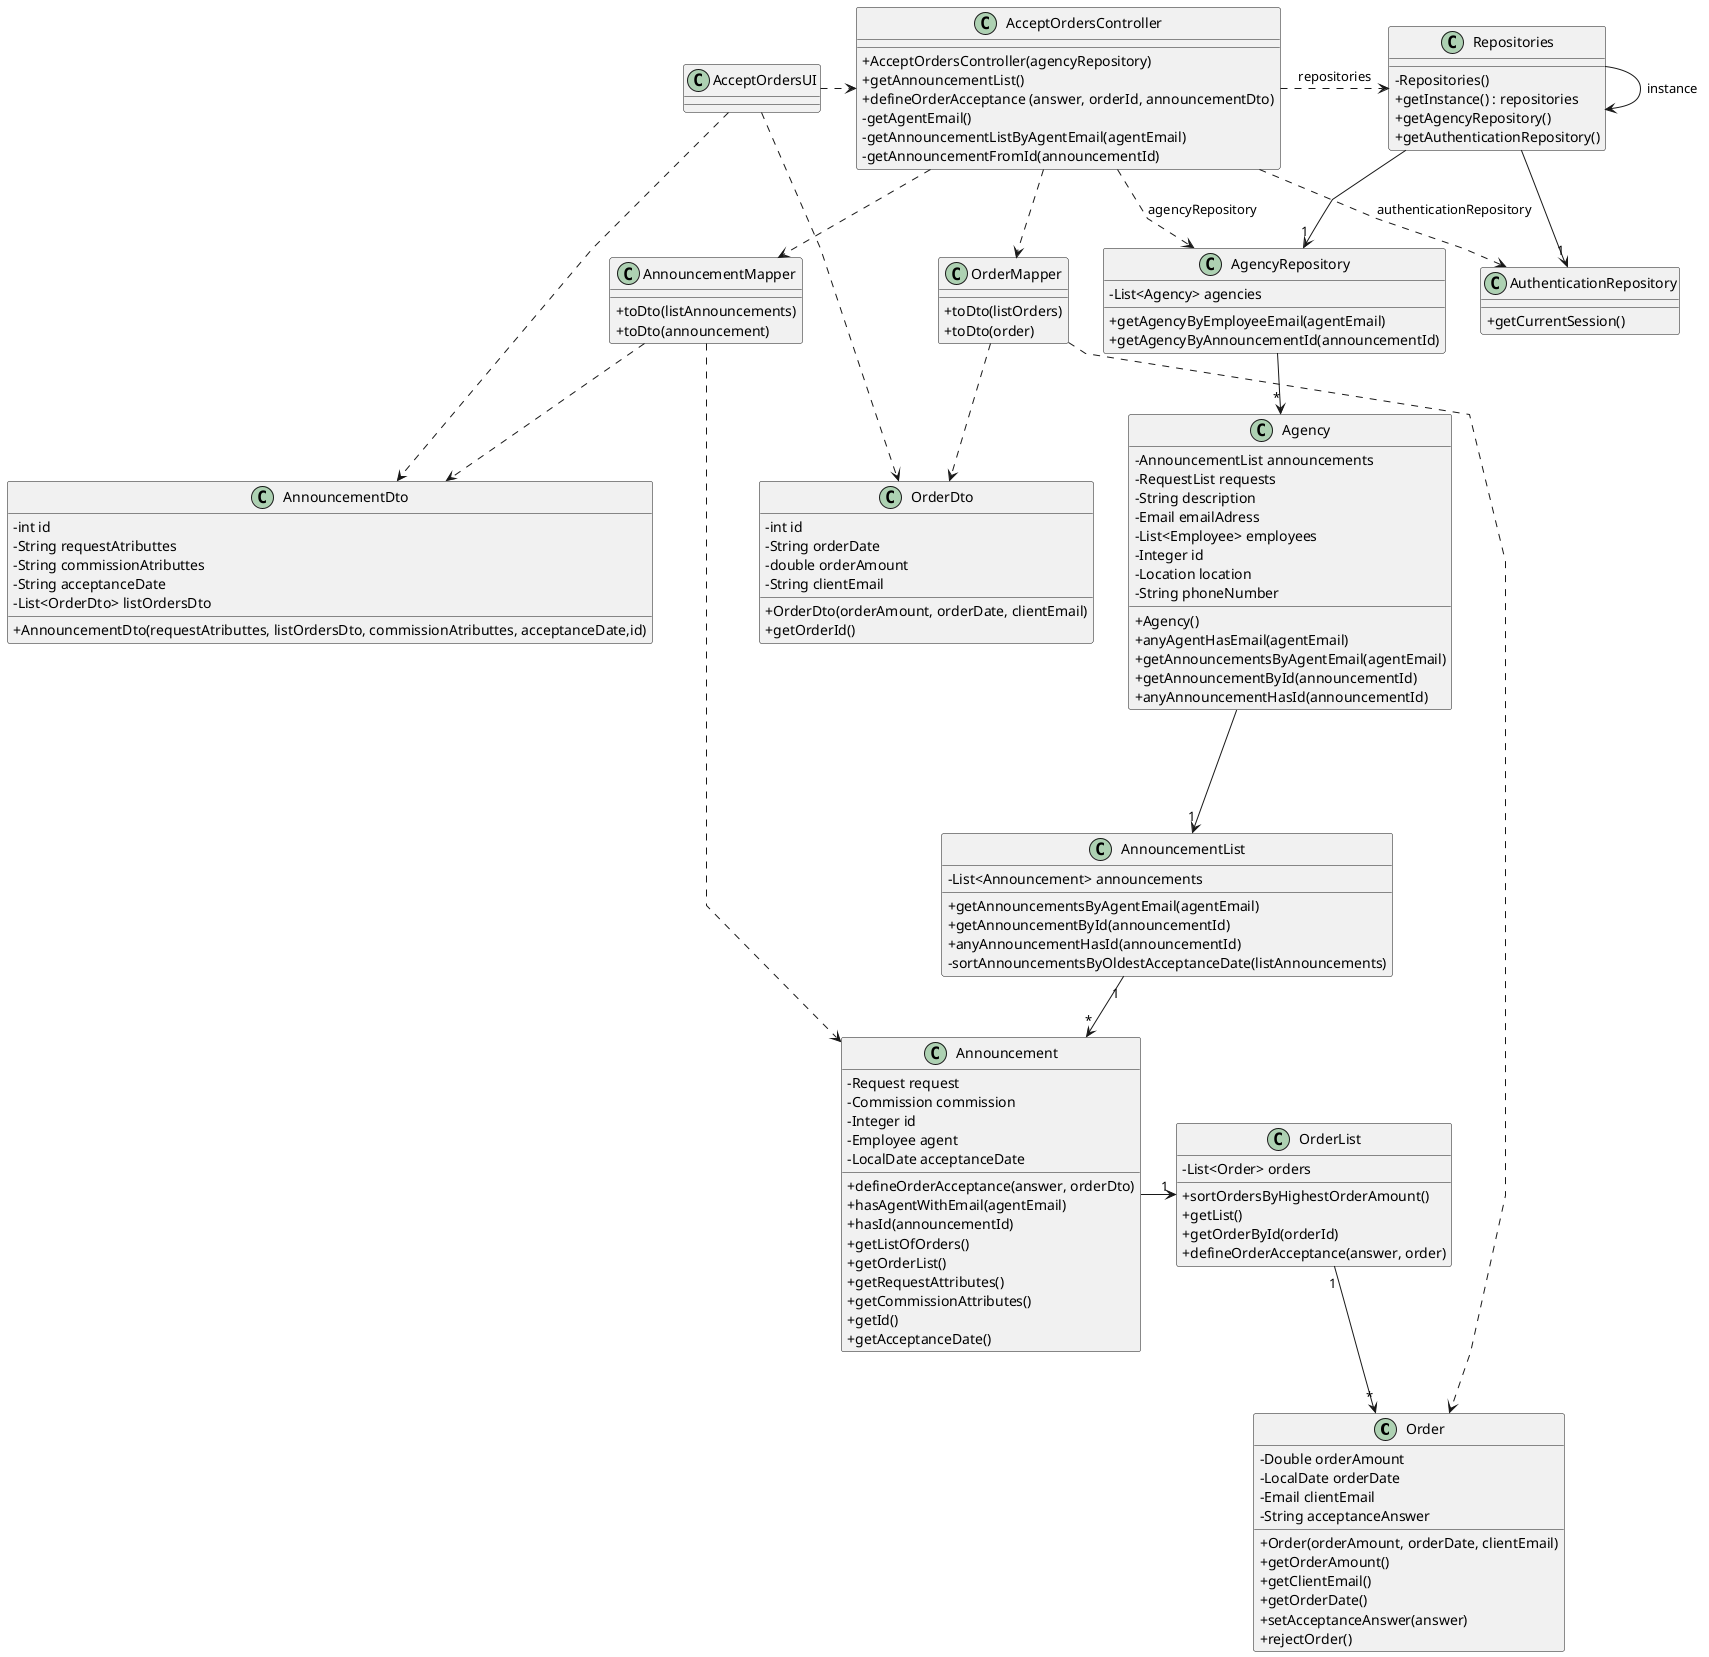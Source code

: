 @startuml
'skinparam monochrome true
skinparam packageStyle rectangle
skinparam shadowing false
skinparam linetype polyline
'skinparam linetype orto

skinparam classAttributeIconSize 0


class Order {
    - Double orderAmount
    - LocalDate orderDate
    - Email clientEmail
    - String acceptanceAnswer
    + Order(orderAmount, orderDate, clientEmail)
    + getOrderAmount()
    + getClientEmail()
    + getOrderDate()
    + setAcceptanceAnswer(answer)
    + rejectOrder()
}

class OrderMapper {
    + toDto(listOrders)
    + toDto(order)
}

class OrderList {
    - List<Order> orders
    + sortOrdersByHighestOrderAmount()
    + getList()
    + getOrderById(orderId)
    + defineOrderAcceptance(answer, order)
}

class OrderDto {
    - int id
    - String orderDate
    - double orderAmount
    - String clientEmail
    + OrderDto(orderAmount, orderDate, clientEmail)
    + getOrderId()
}

class Announcement {
    - Request request
    - Commission commission
    - Integer id
    - Employee agent
    - LocalDate acceptanceDate
    + defineOrderAcceptance(answer, orderDto)
    + hasAgentWithEmail(agentEmail)
    + hasId(announcementId)
    + getListOfOrders()
    + getOrderList()
    + getRequestAttributes()
    + getCommissionAttributes()
    + getId()
    + getAcceptanceDate()
}

class AnnouncementDto {
    - int id
    - String requestAtributtes
    - String commissionAtributtes
    - String acceptanceDate
    - List<OrderDto> listOrdersDto
    + AnnouncementDto(requestAtributtes, listOrdersDto, commissionAtributtes, acceptanceDate,id)
}

class AnnouncementList {
    - List<Announcement> announcements
    + getAnnouncementsByAgentEmail(agentEmail)
    + getAnnouncementById(announcementId)
    + anyAnnouncementHasId(announcementId)
    - sortAnnouncementsByOldestAcceptanceDate(listAnnouncements)
}

class AnnouncementMapper {
    + toDto(listAnnouncements)
    + toDto(announcement)
}

class Agency {
    - AnnouncementList announcements
    - RequestList requests
    - String description
    - Email emailAdress
    - List<Employee> employees
    - Integer id
    - Location location
    - String phoneNumber
    + Agency()
    + anyAgentHasEmail(agentEmail)
    + getAnnouncementsByAgentEmail(agentEmail)
    + getAnnouncementById(announcementId)
    + anyAnnouncementHasId(announcementId)
}

class AgencyRepository {
    - List<Agency> agencies
    + getAgencyByEmployeeEmail(agentEmail)
    + getAgencyByAnnouncementId(announcementId)
}
class AuthenticationRepository{
 + getCurrentSession()
}

class Repositories {
    - Repositories()
    + getInstance() : repositories
    + getAgencyRepository()
    + getAuthenticationRepository()

}

class AcceptOrdersController {
    + AcceptOrdersController(agencyRepository)
    + getAnnouncementList()
    + defineOrderAcceptance (answer, orderId, announcementDto)
    - getAgentEmail()
    - getAnnouncementListByAgentEmail(agentEmail)
    - getAnnouncementFromId(announcementId)
}


class AcceptOrdersUI {
}

Repositories -> Repositories : instance

AcceptOrdersUI .> AcceptOrdersController
AcceptOrdersController .> Repositories : repositories
AcceptOrdersController .-> AgencyRepository : agencyRepository
AcceptOrdersController .-> AuthenticationRepository :  authenticationRepository
AcceptOrdersController .-> AnnouncementMapper
AnnouncementMapper .-> AnnouncementDto
AnnouncementMapper .> Announcement
AcceptOrdersController .-> OrderMapper
OrderMapper .-> OrderDto
OrderMapper.> Order
AcceptOrdersUI .> AnnouncementDto
AcceptOrdersUI .> OrderDto
Repositories --> "1" AuthenticationRepository
Repositories --> "1" AgencyRepository
AgencyRepository --> "*" Agency
Agency ---> "1" AnnouncementList
AnnouncementList "1" --> "*" Announcement
Announcement -> "1" OrderList
OrderList "1" --> "*" Order


@enduml
